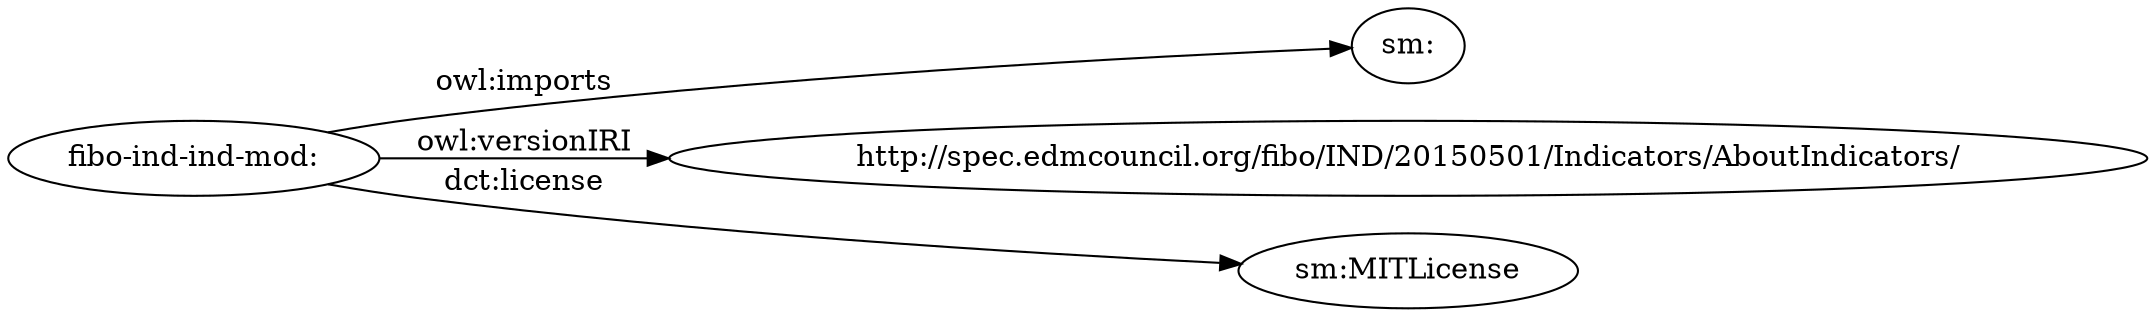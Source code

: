 digraph ar2dtool_diagram { 
rankdir=LR;
size="1501"
	"fibo-ind-ind-mod:" -> "sm:" [ label = "owl:imports" ];
	"fibo-ind-ind-mod:" -> "http://spec.edmcouncil.org/fibo/IND/20150501/Indicators/AboutIndicators/" [ label = "owl:versionIRI" ];
	"fibo-ind-ind-mod:" -> "sm:MITLicense" [ label = "dct:license" ];

}
